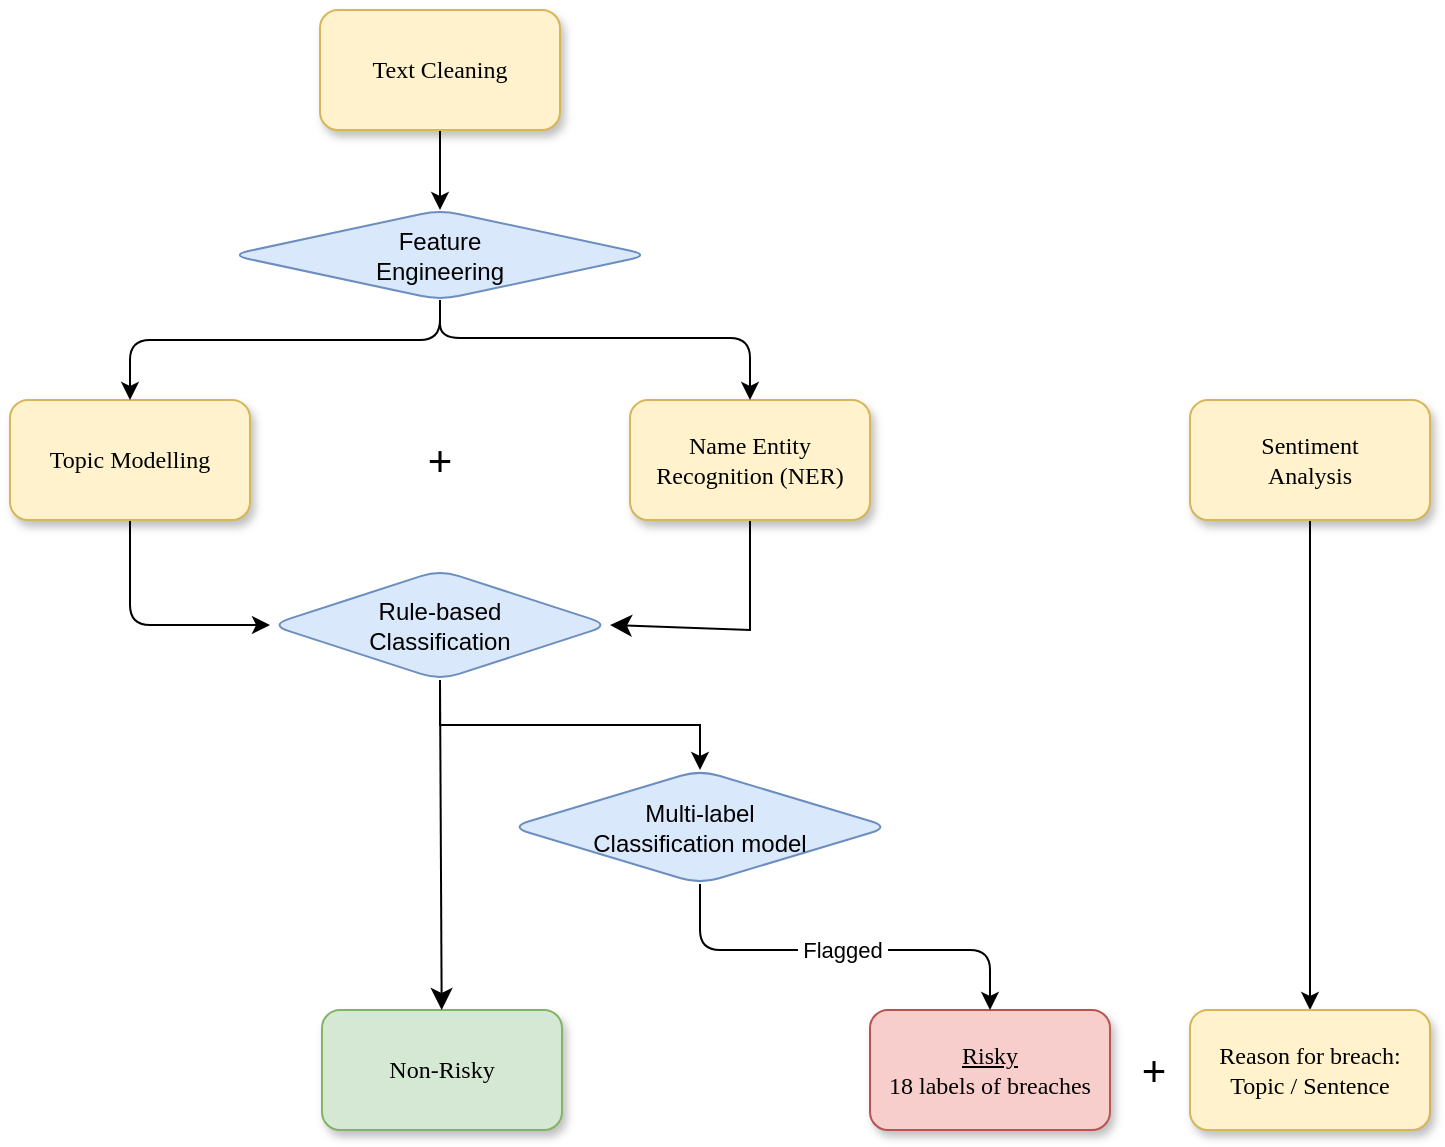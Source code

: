 <mxfile version="21.6.9" type="github">
  <diagram name="Overview" id="10a91c8b-09ff-31b1-d368-03940ed4cc9e">
    <mxGraphModel dx="794" dy="520" grid="1" gridSize="10" guides="1" tooltips="1" connect="1" arrows="1" fold="1" page="1" pageScale="1" pageWidth="1100" pageHeight="850" math="0" shadow="0">
      <root>
        <mxCell id="0" />
        <mxCell id="1" parent="0" />
        <mxCell id="62893188c0fa7362-8" value="&lt;span&gt;Non-Risky&lt;/span&gt;" style="whiteSpace=wrap;html=1;rounded=1;shadow=1;labelBackgroundColor=none;strokeWidth=1;fontFamily=Verdana;fontSize=12;align=center;fillColor=#d5e8d4;strokeColor=#82b366;" parent="1" vertex="1">
          <mxGeometry x="366" y="790" width="120" height="60" as="geometry" />
        </mxCell>
        <mxCell id="62893188c0fa7362-9" value="&lt;span&gt;&lt;u&gt;Risky&lt;/u&gt;&lt;br&gt;18 labels of breaches&lt;/span&gt;" style="whiteSpace=wrap;html=1;rounded=1;shadow=1;labelBackgroundColor=none;strokeWidth=1;fontFamily=Verdana;fontSize=12;align=center;fillColor=#f8cecc;strokeColor=#b85450;" parent="1" vertex="1">
          <mxGeometry x="640" y="790" width="120" height="60" as="geometry" />
        </mxCell>
        <mxCell id="8D3RfCfNNn_64O0-EcjT-53" style="edgeStyle=orthogonalEdgeStyle;rounded=1;orthogonalLoop=1;jettySize=auto;html=1;entryX=0;entryY=0.5;entryDx=0;entryDy=0;exitX=0.5;exitY=1;exitDx=0;exitDy=0;" parent="1" source="8D3RfCfNNn_64O0-EcjT-40" target="OI-LZPW96NpJqxESkGaD-10" edge="1">
          <mxGeometry relative="1" as="geometry">
            <Array as="points">
              <mxPoint x="270" y="598" />
            </Array>
          </mxGeometry>
        </mxCell>
        <mxCell id="8D3RfCfNNn_64O0-EcjT-40" value="&lt;span&gt;Topic Modelling&lt;/span&gt;" style="whiteSpace=wrap;html=1;rounded=1;shadow=1;labelBackgroundColor=none;strokeWidth=1;fontFamily=Verdana;fontSize=12;align=center;fillColor=#fff2cc;strokeColor=#d6b656;" parent="1" vertex="1">
          <mxGeometry x="210" y="485" width="120" height="60" as="geometry" />
        </mxCell>
        <mxCell id="hM375lJNHkAR0wWU3a_s-3" style="edgeStyle=none;hachureGap=4;orthogonalLoop=1;jettySize=auto;html=1;exitX=0.5;exitY=1;exitDx=0;exitDy=0;entryX=1;entryY=0.5;entryDx=0;entryDy=0;fontFamily=Architects Daughter;fontSource=https%3A%2F%2Ffonts.googleapis.com%2Fcss%3Ffamily%3DArchitects%2BDaughter;fontSize=16;startSize=8;endSize=8;strokeColor=none;rounded=1;" edge="1" parent="1" source="8D3RfCfNNn_64O0-EcjT-41" target="OI-LZPW96NpJqxESkGaD-10">
          <mxGeometry relative="1" as="geometry" />
        </mxCell>
        <mxCell id="hM375lJNHkAR0wWU3a_s-4" style="edgeStyle=none;rounded=0;hachureGap=4;orthogonalLoop=1;jettySize=auto;html=1;exitX=0.5;exitY=1;exitDx=0;exitDy=0;entryX=1;entryY=0.5;entryDx=0;entryDy=0;fontFamily=Architects Daughter;fontSource=https%3A%2F%2Ffonts.googleapis.com%2Fcss%3Ffamily%3DArchitects%2BDaughter;fontSize=16;startSize=8;endSize=8;" edge="1" parent="1" source="8D3RfCfNNn_64O0-EcjT-41" target="OI-LZPW96NpJqxESkGaD-10">
          <mxGeometry relative="1" as="geometry">
            <Array as="points">
              <mxPoint x="580" y="600" />
            </Array>
          </mxGeometry>
        </mxCell>
        <mxCell id="8D3RfCfNNn_64O0-EcjT-41" value="&lt;span&gt;Name Entity Recognition (NER)&lt;/span&gt;" style="whiteSpace=wrap;html=1;rounded=1;shadow=1;labelBackgroundColor=none;strokeWidth=1;fontFamily=Verdana;fontSize=12;align=center;fillColor=#fff2cc;strokeColor=#d6b656;" parent="1" vertex="1">
          <mxGeometry x="520" y="485" width="120" height="60" as="geometry" />
        </mxCell>
        <mxCell id="8D3RfCfNNn_64O0-EcjT-60" style="edgeStyle=orthogonalEdgeStyle;rounded=1;orthogonalLoop=1;jettySize=auto;html=1;" parent="1" source="8D3RfCfNNn_64O0-EcjT-42" target="8D3RfCfNNn_64O0-EcjT-59" edge="1">
          <mxGeometry relative="1" as="geometry" />
        </mxCell>
        <mxCell id="8D3RfCfNNn_64O0-EcjT-42" value="&lt;span&gt;Sentiment&lt;br&gt;Analysis&lt;/span&gt;" style="whiteSpace=wrap;html=1;rounded=1;shadow=1;labelBackgroundColor=none;strokeWidth=1;fontFamily=Verdana;fontSize=12;align=center;fillColor=#fff2cc;strokeColor=#d6b656;" parent="1" vertex="1">
          <mxGeometry x="800" y="485" width="120" height="60" as="geometry" />
        </mxCell>
        <mxCell id="8D3RfCfNNn_64O0-EcjT-47" style="edgeStyle=orthogonalEdgeStyle;rounded=1;orthogonalLoop=1;jettySize=auto;html=1;entryX=0.5;entryY=0;entryDx=0;entryDy=0;" parent="1" source="8D3RfCfNNn_64O0-EcjT-43" target="8D3RfCfNNn_64O0-EcjT-40" edge="1">
          <mxGeometry relative="1" as="geometry">
            <Array as="points">
              <mxPoint x="425" y="455" />
              <mxPoint x="270" y="455" />
            </Array>
          </mxGeometry>
        </mxCell>
        <mxCell id="8D3RfCfNNn_64O0-EcjT-48" style="edgeStyle=orthogonalEdgeStyle;rounded=1;orthogonalLoop=1;jettySize=auto;html=1;entryX=0.5;entryY=0;entryDx=0;entryDy=0;" parent="1" target="8D3RfCfNNn_64O0-EcjT-41" edge="1">
          <mxGeometry relative="1" as="geometry">
            <mxPoint x="425" y="440" as="sourcePoint" />
            <mxPoint x="580" y="479" as="targetPoint" />
            <Array as="points">
              <mxPoint x="425" y="454" />
              <mxPoint x="580" y="454" />
            </Array>
          </mxGeometry>
        </mxCell>
        <mxCell id="8D3RfCfNNn_64O0-EcjT-43" value="Feature &lt;br&gt;Engineering" style="rhombus;whiteSpace=wrap;html=1;rounded=1;fillColor=#dae8fc;strokeColor=#6c8ebf;" parent="1" vertex="1">
          <mxGeometry x="320" y="390" width="210" height="45" as="geometry" />
        </mxCell>
        <mxCell id="8D3RfCfNNn_64O0-EcjT-58" value="&amp;nbsp;Flagged&amp;nbsp;" style="edgeStyle=orthogonalEdgeStyle;rounded=1;orthogonalLoop=1;jettySize=auto;html=1;" parent="1" source="8D3RfCfNNn_64O0-EcjT-50" target="62893188c0fa7362-9" edge="1">
          <mxGeometry relative="1" as="geometry">
            <Array as="points">
              <mxPoint x="555" y="760" />
              <mxPoint x="700" y="760" />
            </Array>
          </mxGeometry>
        </mxCell>
        <mxCell id="8D3RfCfNNn_64O0-EcjT-50" value="Multi-label&lt;br&gt;Classification model" style="rhombus;whiteSpace=wrap;html=1;rounded=1;fillColor=#dae8fc;strokeColor=#6c8ebf;" parent="1" vertex="1">
          <mxGeometry x="460" y="670" width="190" height="57" as="geometry" />
        </mxCell>
        <mxCell id="8D3RfCfNNn_64O0-EcjT-59" value="Reason for breach:&lt;br&gt;Topic / Sentence" style="whiteSpace=wrap;html=1;rounded=1;shadow=1;labelBackgroundColor=none;strokeWidth=1;fontFamily=Verdana;fontSize=12;align=center;fillColor=#fff2cc;strokeColor=#d6b656;" parent="1" vertex="1">
          <mxGeometry x="800" y="790" width="120" height="60" as="geometry" />
        </mxCell>
        <mxCell id="8D3RfCfNNn_64O0-EcjT-61" value="&lt;font style=&quot;font-size: 21px;&quot;&gt;+&lt;/font&gt;" style="text;html=1;strokeColor=none;fillColor=none;align=center;verticalAlign=middle;whiteSpace=wrap;rounded=1;" parent="1" vertex="1">
          <mxGeometry x="410" y="500" width="30" height="30" as="geometry" />
        </mxCell>
        <mxCell id="8D3RfCfNNn_64O0-EcjT-63" value="&lt;font style=&quot;font-size: 21px;&quot;&gt;+&lt;/font&gt;" style="text;html=1;strokeColor=none;fillColor=none;align=center;verticalAlign=middle;whiteSpace=wrap;rounded=1;" parent="1" vertex="1">
          <mxGeometry x="767" y="805" width="30" height="30" as="geometry" />
        </mxCell>
        <mxCell id="OI-LZPW96NpJqxESkGaD-12" style="edgeStyle=orthogonalEdgeStyle;rounded=0;hachureGap=4;orthogonalLoop=1;jettySize=auto;html=1;exitX=0.5;exitY=1;exitDx=0;exitDy=0;entryX=0.5;entryY=0;entryDx=0;entryDy=0;fontFamily=Architects Daughter;fontSource=https%3A%2F%2Ffonts.googleapis.com%2Fcss%3Ffamily%3DArchitects%2BDaughter;fontSize=16;shadow=0;" parent="1" source="OI-LZPW96NpJqxESkGaD-10" target="8D3RfCfNNn_64O0-EcjT-50" edge="1">
          <mxGeometry relative="1" as="geometry" />
        </mxCell>
        <mxCell id="hM375lJNHkAR0wWU3a_s-6" style="edgeStyle=none;curved=1;rounded=0;hachureGap=4;orthogonalLoop=1;jettySize=auto;html=1;exitX=0.5;exitY=1;exitDx=0;exitDy=0;fontFamily=Architects Daughter;fontSource=https%3A%2F%2Ffonts.googleapis.com%2Fcss%3Ffamily%3DArchitects%2BDaughter;fontSize=16;startSize=8;endSize=8;" edge="1" parent="1" source="OI-LZPW96NpJqxESkGaD-10" target="62893188c0fa7362-8">
          <mxGeometry relative="1" as="geometry" />
        </mxCell>
        <mxCell id="OI-LZPW96NpJqxESkGaD-10" value="Rule-based&lt;br&gt;Classification" style="rhombus;whiteSpace=wrap;html=1;rounded=1;fillColor=#dae8fc;strokeColor=#6c8ebf;" parent="1" vertex="1">
          <mxGeometry x="340" y="570" width="170" height="55" as="geometry" />
        </mxCell>
        <mxCell id="OI-LZPW96NpJqxESkGaD-15" style="edgeStyle=orthogonalEdgeStyle;rounded=0;hachureGap=4;orthogonalLoop=1;jettySize=auto;html=1;exitX=0.5;exitY=1;exitDx=0;exitDy=0;entryX=0.5;entryY=0;entryDx=0;entryDy=0;fontFamily=Architects Daughter;fontSource=https%3A%2F%2Ffonts.googleapis.com%2Fcss%3Ffamily%3DArchitects%2BDaughter;fontSize=16;" parent="1" source="OI-LZPW96NpJqxESkGaD-14" target="8D3RfCfNNn_64O0-EcjT-43" edge="1">
          <mxGeometry relative="1" as="geometry" />
        </mxCell>
        <mxCell id="OI-LZPW96NpJqxESkGaD-14" value="Text Cleaning" style="whiteSpace=wrap;html=1;rounded=1;shadow=1;labelBackgroundColor=none;strokeWidth=1;fontFamily=Verdana;fontSize=12;align=center;fillColor=#fff2cc;strokeColor=#d6b656;" parent="1" vertex="1">
          <mxGeometry x="365" y="290" width="120" height="60" as="geometry" />
        </mxCell>
      </root>
    </mxGraphModel>
  </diagram>
</mxfile>
